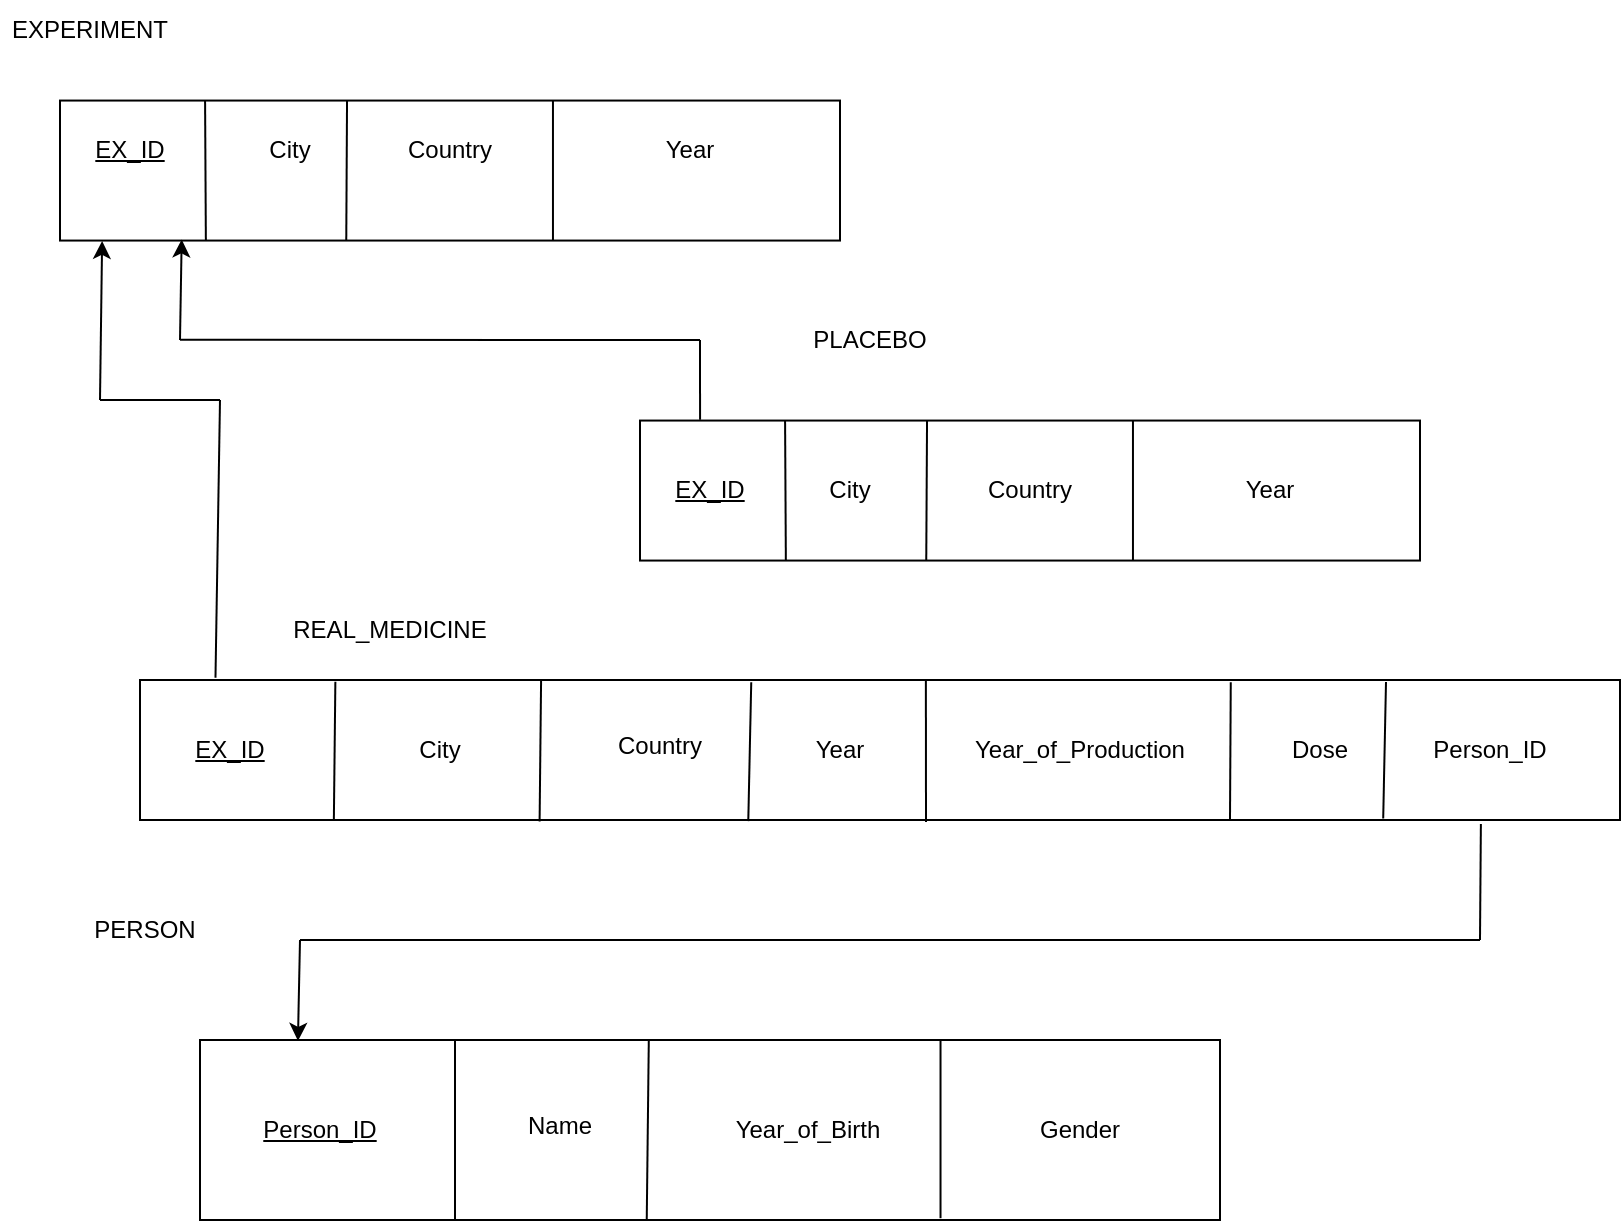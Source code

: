 <mxfile version="13.7.9" type="device"><diagram id="Nk1fZnnOSnrqSrMcqZAd" name="Σελίδα-1"><mxGraphModel dx="1024" dy="592" grid="1" gridSize="10" guides="1" tooltips="1" connect="1" arrows="1" fold="1" page="1" pageScale="1" pageWidth="827" pageHeight="1169" math="0" shadow="0"><root><mxCell id="0"/><mxCell id="1" parent="0"/><mxCell id="2zC1M3k8zhXcZ40bohES-5" value="" style="rounded=0;whiteSpace=wrap;html=1;shadow=0;sketch=0;fillColor=#FFFFFF;" parent="1" vertex="1"><mxGeometry x="40" y="60.28" width="390" height="70" as="geometry"/></mxCell><mxCell id="2zC1M3k8zhXcZ40bohES-7" value="&lt;u&gt;EX_ID&lt;/u&gt;" style="text;html=1;strokeColor=none;fillColor=none;align=center;verticalAlign=middle;whiteSpace=wrap;rounded=0;shadow=0;sketch=0;" parent="1" vertex="1"><mxGeometry x="50" y="70.28" width="50" height="30" as="geometry"/></mxCell><mxCell id="2zC1M3k8zhXcZ40bohES-8" value="City" style="text;html=1;strokeColor=none;fillColor=none;align=center;verticalAlign=middle;whiteSpace=wrap;rounded=0;shadow=0;sketch=0;" parent="1" vertex="1"><mxGeometry x="130" y="70.28" width="50" height="30" as="geometry"/></mxCell><mxCell id="2zC1M3k8zhXcZ40bohES-9" value="" style="endArrow=none;html=1;entryX=0.186;entryY=0.002;entryDx=0;entryDy=0;entryPerimeter=0;exitX=0.187;exitY=0.996;exitDx=0;exitDy=0;exitPerimeter=0;" parent="1" source="2zC1M3k8zhXcZ40bohES-5" target="2zC1M3k8zhXcZ40bohES-5" edge="1"><mxGeometry width="50" height="50" relative="1" as="geometry"><mxPoint x="250" y="120.28" as="sourcePoint"/><mxPoint x="300" y="70.28" as="targetPoint"/></mxGeometry></mxCell><mxCell id="2zC1M3k8zhXcZ40bohES-10" value="Country" style="text;html=1;strokeColor=none;fillColor=none;align=center;verticalAlign=middle;whiteSpace=wrap;rounded=0;shadow=0;sketch=0;" parent="1" vertex="1"><mxGeometry x="210" y="70.28" width="50" height="30" as="geometry"/></mxCell><mxCell id="2zC1M3k8zhXcZ40bohES-11" value="" style="endArrow=none;html=1;entryX=0.368;entryY=-0.004;entryDx=0;entryDy=0;entryPerimeter=0;exitX=0.367;exitY=0.998;exitDx=0;exitDy=0;exitPerimeter=0;" parent="1" source="2zC1M3k8zhXcZ40bohES-5" target="2zC1M3k8zhXcZ40bohES-5" edge="1"><mxGeometry width="50" height="50" relative="1" as="geometry"><mxPoint x="182" y="120.28" as="sourcePoint"/><mxPoint x="390" y="60.28" as="targetPoint"/></mxGeometry></mxCell><mxCell id="2zC1M3k8zhXcZ40bohES-13" value="" style="endArrow=none;html=1;entryX=0.632;entryY=-0.002;entryDx=0;entryDy=0;entryPerimeter=0;exitX=0.632;exitY=0.999;exitDx=0;exitDy=0;exitPerimeter=0;" parent="1" source="2zC1M3k8zhXcZ40bohES-5" target="2zC1M3k8zhXcZ40bohES-5" edge="1"><mxGeometry width="50" height="50" relative="1" as="geometry"><mxPoint x="280" y="110.28" as="sourcePoint"/><mxPoint x="330" y="60.28" as="targetPoint"/></mxGeometry></mxCell><mxCell id="2zC1M3k8zhXcZ40bohES-14" value="Year" style="text;html=1;strokeColor=none;fillColor=none;align=center;verticalAlign=middle;whiteSpace=wrap;rounded=0;shadow=0;sketch=0;" parent="1" vertex="1"><mxGeometry x="330" y="70.28" width="50" height="30" as="geometry"/></mxCell><mxCell id="2zC1M3k8zhXcZ40bohES-15" value="" style="rounded=0;whiteSpace=wrap;html=1;shadow=0;sketch=0;fillColor=#FFFFFF;" parent="1" vertex="1"><mxGeometry x="80" y="350" width="740" height="70" as="geometry"/></mxCell><mxCell id="2zC1M3k8zhXcZ40bohES-16" value="" style="rounded=0;whiteSpace=wrap;html=1;shadow=0;sketch=0;fillColor=#FFFFFF;" parent="1" vertex="1"><mxGeometry x="330" y="220.28" width="390" height="70" as="geometry"/></mxCell><mxCell id="2zC1M3k8zhXcZ40bohES-17" value="&lt;u&gt;EX_ID&lt;/u&gt;" style="text;html=1;strokeColor=none;fillColor=none;align=center;verticalAlign=middle;whiteSpace=wrap;rounded=0;shadow=0;sketch=0;" parent="1" vertex="1"><mxGeometry x="340" y="240" width="50" height="30.28" as="geometry"/></mxCell><mxCell id="2zC1M3k8zhXcZ40bohES-18" value="City" style="text;html=1;strokeColor=none;fillColor=none;align=center;verticalAlign=middle;whiteSpace=wrap;rounded=0;shadow=0;sketch=0;" parent="1" vertex="1"><mxGeometry x="410" y="240" width="50" height="30" as="geometry"/></mxCell><mxCell id="2zC1M3k8zhXcZ40bohES-19" value="" style="endArrow=none;html=1;entryX=0.186;entryY=0.002;entryDx=0;entryDy=0;entryPerimeter=0;exitX=0.187;exitY=0.996;exitDx=0;exitDy=0;exitPerimeter=0;" parent="1" source="2zC1M3k8zhXcZ40bohES-16" target="2zC1M3k8zhXcZ40bohES-16" edge="1"><mxGeometry width="50" height="50" relative="1" as="geometry"><mxPoint x="540" y="290.28" as="sourcePoint"/><mxPoint x="590" y="240.28" as="targetPoint"/></mxGeometry></mxCell><mxCell id="2zC1M3k8zhXcZ40bohES-20" value="Country" style="text;html=1;strokeColor=none;fillColor=none;align=center;verticalAlign=middle;whiteSpace=wrap;rounded=0;shadow=0;sketch=0;" parent="1" vertex="1"><mxGeometry x="500" y="240.28" width="50" height="30" as="geometry"/></mxCell><mxCell id="2zC1M3k8zhXcZ40bohES-21" value="" style="endArrow=none;html=1;entryX=0.368;entryY=-0.004;entryDx=0;entryDy=0;entryPerimeter=0;exitX=0.367;exitY=0.998;exitDx=0;exitDy=0;exitPerimeter=0;" parent="1" source="2zC1M3k8zhXcZ40bohES-16" target="2zC1M3k8zhXcZ40bohES-16" edge="1"><mxGeometry width="50" height="50" relative="1" as="geometry"><mxPoint x="472" y="290.28" as="sourcePoint"/><mxPoint x="680" y="230.28" as="targetPoint"/></mxGeometry></mxCell><mxCell id="2zC1M3k8zhXcZ40bohES-22" value="" style="endArrow=none;html=1;entryX=0.632;entryY=-0.002;entryDx=0;entryDy=0;entryPerimeter=0;exitX=0.632;exitY=0.999;exitDx=0;exitDy=0;exitPerimeter=0;" parent="1" source="2zC1M3k8zhXcZ40bohES-16" target="2zC1M3k8zhXcZ40bohES-16" edge="1"><mxGeometry width="50" height="50" relative="1" as="geometry"><mxPoint x="570" y="280.28" as="sourcePoint"/><mxPoint x="620" y="230.28" as="targetPoint"/></mxGeometry></mxCell><mxCell id="2zC1M3k8zhXcZ40bohES-23" value="Year" style="text;html=1;strokeColor=none;fillColor=none;align=center;verticalAlign=middle;whiteSpace=wrap;rounded=0;shadow=0;sketch=0;" parent="1" vertex="1"><mxGeometry x="620" y="240.28" width="50" height="30" as="geometry"/></mxCell><mxCell id="2zC1M3k8zhXcZ40bohES-24" value="EXPERIMENT" style="text;html=1;strokeColor=none;fillColor=none;align=center;verticalAlign=middle;whiteSpace=wrap;rounded=0;shadow=0;sketch=0;" parent="1" vertex="1"><mxGeometry x="10" y="10" width="90" height="30" as="geometry"/></mxCell><mxCell id="2zC1M3k8zhXcZ40bohES-27" value="PLACEBO" style="text;html=1;strokeColor=none;fillColor=none;align=center;verticalAlign=middle;whiteSpace=wrap;rounded=0;shadow=0;sketch=0;" parent="1" vertex="1"><mxGeometry x="370" y="160" width="150" height="40" as="geometry"/></mxCell><mxCell id="2zC1M3k8zhXcZ40bohES-28" value="" style="endArrow=classic;html=1;entryX=0.156;entryY=0.992;entryDx=0;entryDy=0;entryPerimeter=0;" parent="1" target="2zC1M3k8zhXcZ40bohES-5" edge="1"><mxGeometry width="50" height="50" relative="1" as="geometry"><mxPoint x="100" y="180" as="sourcePoint"/><mxPoint x="110" y="140" as="targetPoint"/><Array as="points"/></mxGeometry></mxCell><mxCell id="2zC1M3k8zhXcZ40bohES-29" value="" style="endArrow=none;html=1;" parent="1" edge="1"><mxGeometry width="50" height="50" relative="1" as="geometry"><mxPoint x="100" y="179.86" as="sourcePoint"/><mxPoint x="360" y="180" as="targetPoint"/></mxGeometry></mxCell><mxCell id="2zC1M3k8zhXcZ40bohES-30" value="" style="endArrow=none;html=1;exitX=0.077;exitY=-0.006;exitDx=0;exitDy=0;exitPerimeter=0;" parent="1" source="2zC1M3k8zhXcZ40bohES-16" edge="1"><mxGeometry width="50" height="50" relative="1" as="geometry"><mxPoint x="361" y="220" as="sourcePoint"/><mxPoint x="360" y="180" as="targetPoint"/><Array as="points"/></mxGeometry></mxCell><mxCell id="2zC1M3k8zhXcZ40bohES-31" value="REAL_MEDICINE" style="text;html=1;strokeColor=none;fillColor=none;align=center;verticalAlign=middle;whiteSpace=wrap;rounded=0;shadow=0;sketch=0;" parent="1" vertex="1"><mxGeometry x="140" y="310" width="130" height="30" as="geometry"/></mxCell><mxCell id="2zC1M3k8zhXcZ40bohES-33" value="Year_of_Production" style="text;html=1;strokeColor=none;fillColor=none;align=center;verticalAlign=middle;whiteSpace=wrap;rounded=0;shadow=0;sketch=0;" parent="1" vertex="1"><mxGeometry x="490" y="373.75" width="120" height="22.5" as="geometry"/></mxCell><mxCell id="2zC1M3k8zhXcZ40bohES-34" value="&lt;u&gt;EX_ID&lt;/u&gt;" style="text;html=1;strokeColor=none;fillColor=none;align=center;verticalAlign=middle;whiteSpace=wrap;rounded=0;shadow=0;sketch=0;" parent="1" vertex="1"><mxGeometry x="100" y="369.86" width="50" height="30.28" as="geometry"/></mxCell><mxCell id="2zC1M3k8zhXcZ40bohES-35" value="City" style="text;html=1;strokeColor=none;fillColor=none;align=center;verticalAlign=middle;whiteSpace=wrap;rounded=0;shadow=0;sketch=0;" parent="1" vertex="1"><mxGeometry x="190" y="367.5" width="80" height="35" as="geometry"/></mxCell><mxCell id="2zC1M3k8zhXcZ40bohES-36" value="Country" style="text;html=1;strokeColor=none;fillColor=none;align=center;verticalAlign=middle;whiteSpace=wrap;rounded=0;shadow=0;sketch=0;" parent="1" vertex="1"><mxGeometry x="310" y="362.64" width="60" height="39.86" as="geometry"/></mxCell><mxCell id="2zC1M3k8zhXcZ40bohES-37" value="Year" style="text;html=1;strokeColor=none;fillColor=none;align=center;verticalAlign=middle;whiteSpace=wrap;rounded=0;shadow=0;sketch=0;" parent="1" vertex="1"><mxGeometry x="390" y="365" width="80" height="40" as="geometry"/></mxCell><mxCell id="2zC1M3k8zhXcZ40bohES-38" value="Dose" style="text;html=1;strokeColor=none;fillColor=none;align=center;verticalAlign=middle;whiteSpace=wrap;rounded=0;shadow=0;sketch=0;" parent="1" vertex="1"><mxGeometry x="640" y="372.5" width="60" height="25" as="geometry"/></mxCell><mxCell id="2zC1M3k8zhXcZ40bohES-40" value="Person_ID" style="text;html=1;strokeColor=none;fillColor=none;align=center;verticalAlign=middle;whiteSpace=wrap;rounded=0;shadow=0;sketch=0;" parent="1" vertex="1"><mxGeometry x="720" y="375" width="70" height="20" as="geometry"/></mxCell><mxCell id="2zC1M3k8zhXcZ40bohES-41" value="" style="endArrow=classic;html=1;entryX=0.054;entryY=1.003;entryDx=0;entryDy=0;entryPerimeter=0;" parent="1" target="2zC1M3k8zhXcZ40bohES-5" edge="1"><mxGeometry width="50" height="50" relative="1" as="geometry"><mxPoint x="60" y="210" as="sourcePoint"/><mxPoint x="90" y="150" as="targetPoint"/></mxGeometry></mxCell><mxCell id="2zC1M3k8zhXcZ40bohES-42" value="" style="endArrow=none;html=1;" parent="1" edge="1"><mxGeometry width="50" height="50" relative="1" as="geometry"><mxPoint x="60" y="210" as="sourcePoint"/><mxPoint x="120" y="210" as="targetPoint"/></mxGeometry></mxCell><mxCell id="2zC1M3k8zhXcZ40bohES-43" value="" style="endArrow=none;html=1;exitX=0.051;exitY=-0.016;exitDx=0;exitDy=0;exitPerimeter=0;" parent="1" source="2zC1M3k8zhXcZ40bohES-15" edge="1"><mxGeometry width="50" height="50" relative="1" as="geometry"><mxPoint x="120" y="330" as="sourcePoint"/><mxPoint x="120" y="210" as="targetPoint"/></mxGeometry></mxCell><mxCell id="2zC1M3k8zhXcZ40bohES-44" value="" style="endArrow=none;html=1;entryX=0.132;entryY=0.012;entryDx=0;entryDy=0;entryPerimeter=0;exitX=0.131;exitY=0.993;exitDx=0;exitDy=0;exitPerimeter=0;" parent="1" source="2zC1M3k8zhXcZ40bohES-15" target="2zC1M3k8zhXcZ40bohES-15" edge="1"><mxGeometry width="50" height="50" relative="1" as="geometry"><mxPoint x="178" y="424" as="sourcePoint"/><mxPoint x="210" y="360" as="targetPoint"/></mxGeometry></mxCell><mxCell id="2zC1M3k8zhXcZ40bohES-45" value="" style="endArrow=none;html=1;entryX=0.271;entryY=0.006;entryDx=0;entryDy=0;entryPerimeter=0;exitX=0.27;exitY=1.01;exitDx=0;exitDy=0;exitPerimeter=0;" parent="1" source="2zC1M3k8zhXcZ40bohES-15" target="2zC1M3k8zhXcZ40bohES-15" edge="1"><mxGeometry width="50" height="50" relative="1" as="geometry"><mxPoint x="260" y="410" as="sourcePoint"/><mxPoint x="310" y="360" as="targetPoint"/></mxGeometry></mxCell><mxCell id="2zC1M3k8zhXcZ40bohES-46" value="" style="endArrow=none;html=1;entryX=0.413;entryY=0.016;entryDx=0;entryDy=0;entryPerimeter=0;exitX=0.411;exitY=1.008;exitDx=0;exitDy=0;exitPerimeter=0;" parent="1" source="2zC1M3k8zhXcZ40bohES-15" target="2zC1M3k8zhXcZ40bohES-15" edge="1"><mxGeometry width="50" height="50" relative="1" as="geometry"><mxPoint x="370" y="410" as="sourcePoint"/><mxPoint x="420" y="360" as="targetPoint"/></mxGeometry></mxCell><mxCell id="2zC1M3k8zhXcZ40bohES-47" value="" style="endArrow=none;html=1;entryX=0.531;entryY=0.008;entryDx=0;entryDy=0;entryPerimeter=0;" parent="1" target="2zC1M3k8zhXcZ40bohES-15" edge="1"><mxGeometry width="50" height="50" relative="1" as="geometry"><mxPoint x="473" y="421" as="sourcePoint"/><mxPoint x="500" y="360" as="targetPoint"/></mxGeometry></mxCell><mxCell id="2zC1M3k8zhXcZ40bohES-48" value="" style="endArrow=none;html=1;entryX=0.737;entryY=0.016;entryDx=0;entryDy=0;entryPerimeter=0;" parent="1" target="2zC1M3k8zhXcZ40bohES-15" edge="1"><mxGeometry width="50" height="50" relative="1" as="geometry"><mxPoint x="625" y="420" as="sourcePoint"/><mxPoint x="650" y="360" as="targetPoint"/></mxGeometry></mxCell><mxCell id="2zC1M3k8zhXcZ40bohES-49" value="" style="endArrow=none;html=1;exitX=0.84;exitY=0.989;exitDx=0;exitDy=0;exitPerimeter=0;" parent="1" source="2zC1M3k8zhXcZ40bohES-15" edge="1"><mxGeometry width="50" height="50" relative="1" as="geometry"><mxPoint x="703" y="410" as="sourcePoint"/><mxPoint x="703" y="351" as="targetPoint"/></mxGeometry></mxCell><mxCell id="2zC1M3k8zhXcZ40bohES-50" value="" style="rounded=0;whiteSpace=wrap;html=1;shadow=0;sketch=0;fillColor=#FFFFFF;" parent="1" vertex="1"><mxGeometry x="110" y="530" width="510" height="90" as="geometry"/></mxCell><mxCell id="2zC1M3k8zhXcZ40bohES-51" value="PERSON" style="text;html=1;strokeColor=none;fillColor=none;align=center;verticalAlign=middle;whiteSpace=wrap;rounded=0;shadow=0;sketch=0;" parent="1" vertex="1"><mxGeometry x="35" y="460" width="95" height="30" as="geometry"/></mxCell><mxCell id="2zC1M3k8zhXcZ40bohES-52" value="&lt;u&gt;Person_ID&lt;/u&gt;" style="text;html=1;strokeColor=none;fillColor=none;align=center;verticalAlign=middle;whiteSpace=wrap;rounded=0;shadow=0;sketch=0;" parent="1" vertex="1"><mxGeometry x="130" y="560" width="80" height="30" as="geometry"/></mxCell><mxCell id="2zC1M3k8zhXcZ40bohES-53" value="" style="endArrow=classic;html=1;entryX=0.096;entryY=0.005;entryDx=0;entryDy=0;entryPerimeter=0;" parent="1" target="2zC1M3k8zhXcZ40bohES-50" edge="1"><mxGeometry width="50" height="50" relative="1" as="geometry"><mxPoint x="160" y="480" as="sourcePoint"/><mxPoint x="170" y="510" as="targetPoint"/></mxGeometry></mxCell><mxCell id="2zC1M3k8zhXcZ40bohES-54" value="" style="endArrow=none;html=1;" parent="1" edge="1"><mxGeometry width="50" height="50" relative="1" as="geometry"><mxPoint x="160" y="480" as="sourcePoint"/><mxPoint x="750" y="480" as="targetPoint"/></mxGeometry></mxCell><mxCell id="2zC1M3k8zhXcZ40bohES-55" value="" style="endArrow=none;html=1;entryX=0.906;entryY=1.029;entryDx=0;entryDy=0;entryPerimeter=0;" parent="1" target="2zC1M3k8zhXcZ40bohES-15" edge="1"><mxGeometry width="50" height="50" relative="1" as="geometry"><mxPoint x="750" y="480" as="sourcePoint"/><mxPoint x="800" y="430" as="targetPoint"/></mxGeometry></mxCell><mxCell id="2zC1M3k8zhXcZ40bohES-56" value="Name" style="text;html=1;strokeColor=none;fillColor=none;align=center;verticalAlign=middle;whiteSpace=wrap;rounded=0;shadow=0;sketch=0;" parent="1" vertex="1"><mxGeometry x="260" y="555" width="60" height="35" as="geometry"/></mxCell><mxCell id="2zC1M3k8zhXcZ40bohES-57" value="Year_of_Birth" style="text;html=1;strokeColor=none;fillColor=none;align=center;verticalAlign=middle;whiteSpace=wrap;rounded=0;shadow=0;sketch=0;" parent="1" vertex="1"><mxGeometry x="359" y="560" width="110" height="30" as="geometry"/></mxCell><mxCell id="2zC1M3k8zhXcZ40bohES-58" value="Gender" style="text;html=1;strokeColor=none;fillColor=none;align=center;verticalAlign=middle;whiteSpace=wrap;rounded=0;shadow=0;sketch=0;" parent="1" vertex="1"><mxGeometry x="520" y="565" width="60" height="20" as="geometry"/></mxCell><mxCell id="2zC1M3k8zhXcZ40bohES-59" value="" style="endArrow=none;html=1;entryX=0.25;entryY=0;entryDx=0;entryDy=0;exitX=0.25;exitY=1;exitDx=0;exitDy=0;" parent="1" source="2zC1M3k8zhXcZ40bohES-50" target="2zC1M3k8zhXcZ40bohES-50" edge="1"><mxGeometry width="50" height="50" relative="1" as="geometry"><mxPoint x="220" y="600" as="sourcePoint"/><mxPoint x="270" y="550" as="targetPoint"/></mxGeometry></mxCell><mxCell id="2zC1M3k8zhXcZ40bohES-60" value="" style="endArrow=none;html=1;exitX=0.438;exitY=0.994;exitDx=0;exitDy=0;exitPerimeter=0;entryX=0.44;entryY=0.001;entryDx=0;entryDy=0;entryPerimeter=0;" parent="1" source="2zC1M3k8zhXcZ40bohES-50" target="2zC1M3k8zhXcZ40bohES-50" edge="1"><mxGeometry width="50" height="50" relative="1" as="geometry"><mxPoint x="333" y="610" as="sourcePoint"/><mxPoint x="333" y="530" as="targetPoint"/></mxGeometry></mxCell><mxCell id="2zC1M3k8zhXcZ40bohES-61" value="" style="endArrow=none;html=1;entryX=0.726;entryY=0.001;entryDx=0;entryDy=0;entryPerimeter=0;exitX=0.726;exitY=0.99;exitDx=0;exitDy=0;exitPerimeter=0;" parent="1" source="2zC1M3k8zhXcZ40bohES-50" target="2zC1M3k8zhXcZ40bohES-50" edge="1"><mxGeometry width="50" height="50" relative="1" as="geometry"><mxPoint x="470" y="610" as="sourcePoint"/><mxPoint x="520" y="560" as="targetPoint"/></mxGeometry></mxCell></root></mxGraphModel></diagram></mxfile>
